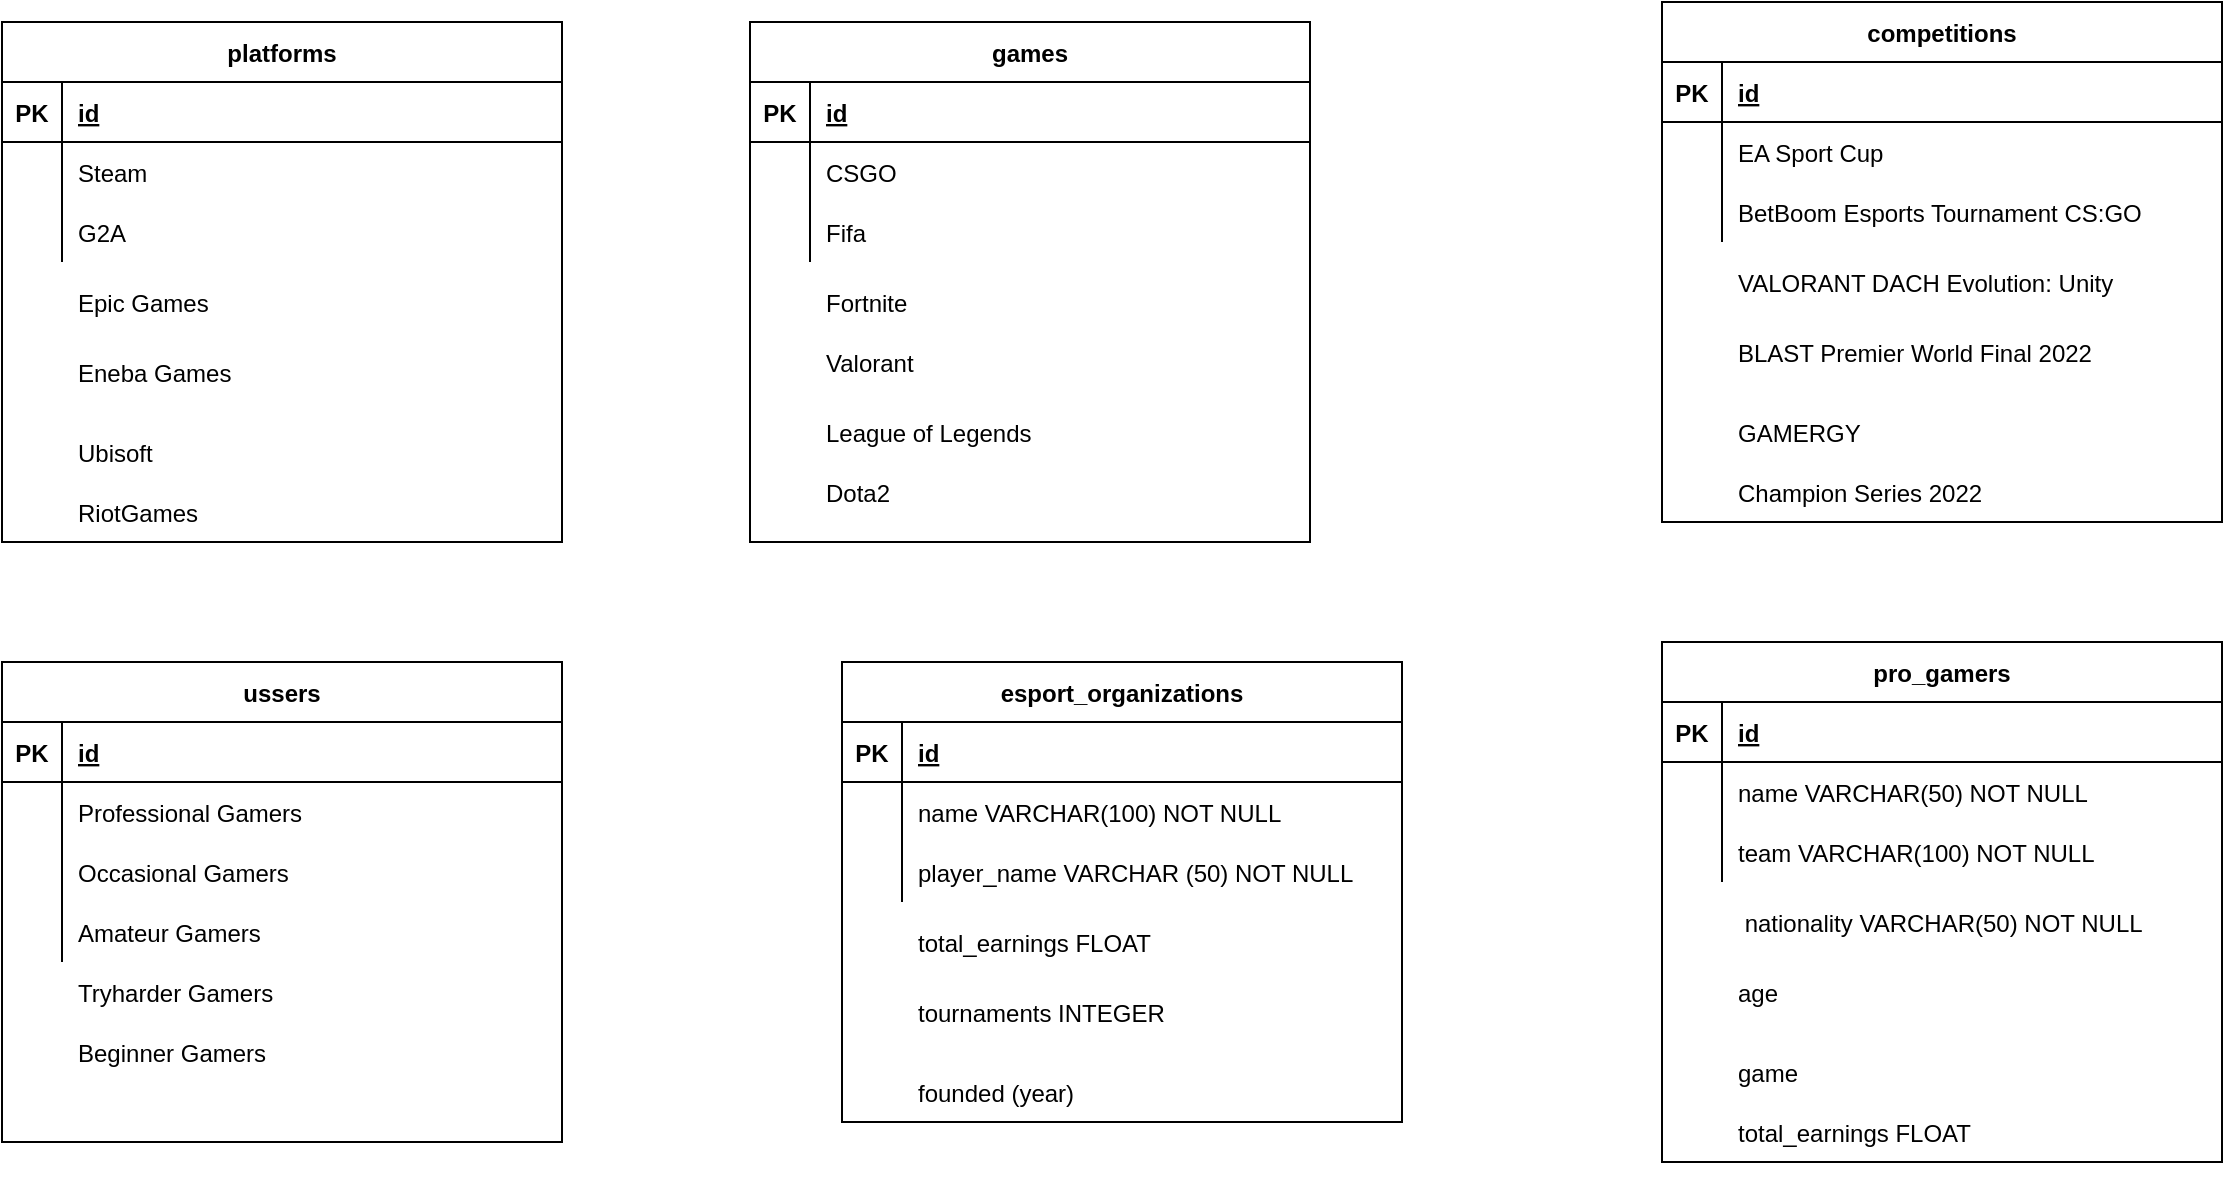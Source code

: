 <mxfile version="20.7.4" type="github">
  <diagram id="C5RBs43oDa-KdzZeNtuy" name="Page-1">
    <mxGraphModel dx="1647" dy="2087" grid="1" gridSize="10" guides="1" tooltips="1" connect="1" arrows="1" fold="1" page="1" pageScale="1" pageWidth="827" pageHeight="1169" math="0" shadow="0">
      <root>
        <mxCell id="WIyWlLk6GJQsqaUBKTNV-0" />
        <mxCell id="WIyWlLk6GJQsqaUBKTNV-1" parent="WIyWlLk6GJQsqaUBKTNV-0" />
        <mxCell id="gUQoNwbIpHtihkWgrAYD-27" value="" style="shape=tableRow;horizontal=0;startSize=0;swimlaneHead=0;swimlaneBody=0;fillColor=none;collapsible=0;dropTarget=0;points=[[0,0.5],[1,0.5]];portConstraint=eastwest;top=0;left=0;right=0;bottom=0;" parent="WIyWlLk6GJQsqaUBKTNV-1" vertex="1">
          <mxGeometry x="414" y="160" width="280" height="30" as="geometry" />
        </mxCell>
        <mxCell id="gUQoNwbIpHtihkWgrAYD-28" value="" style="shape=partialRectangle;connectable=0;fillColor=none;top=0;left=0;bottom=0;right=0;editable=1;overflow=hidden;" parent="gUQoNwbIpHtihkWgrAYD-27" vertex="1">
          <mxGeometry width="30" height="30" as="geometry">
            <mxRectangle width="30" height="30" as="alternateBounds" />
          </mxGeometry>
        </mxCell>
        <mxCell id="gUQoNwbIpHtihkWgrAYD-48" value="" style="group" parent="WIyWlLk6GJQsqaUBKTNV-1" vertex="1" connectable="0">
          <mxGeometry x="40" width="280" height="260" as="geometry" />
        </mxCell>
        <mxCell id="gUQoNwbIpHtihkWgrAYD-0" value="platforms" style="shape=table;startSize=30;container=1;collapsible=1;childLayout=tableLayout;fixedRows=1;rowLines=0;fontStyle=1;align=center;resizeLast=1;" parent="gUQoNwbIpHtihkWgrAYD-48" vertex="1">
          <mxGeometry width="280" height="260" as="geometry" />
        </mxCell>
        <mxCell id="gUQoNwbIpHtihkWgrAYD-1" value="" style="shape=tableRow;horizontal=0;startSize=0;swimlaneHead=0;swimlaneBody=0;fillColor=none;collapsible=0;dropTarget=0;points=[[0,0.5],[1,0.5]];portConstraint=eastwest;top=0;left=0;right=0;bottom=1;" parent="gUQoNwbIpHtihkWgrAYD-0" vertex="1">
          <mxGeometry y="30" width="280" height="30" as="geometry" />
        </mxCell>
        <mxCell id="gUQoNwbIpHtihkWgrAYD-2" value="PK" style="shape=partialRectangle;connectable=0;fillColor=none;top=0;left=0;bottom=0;right=0;fontStyle=1;overflow=hidden;" parent="gUQoNwbIpHtihkWgrAYD-1" vertex="1">
          <mxGeometry width="30" height="30" as="geometry">
            <mxRectangle width="30" height="30" as="alternateBounds" />
          </mxGeometry>
        </mxCell>
        <mxCell id="gUQoNwbIpHtihkWgrAYD-3" value="id" style="shape=partialRectangle;connectable=0;fillColor=none;top=0;left=0;bottom=0;right=0;align=left;spacingLeft=6;fontStyle=5;overflow=hidden;" parent="gUQoNwbIpHtihkWgrAYD-1" vertex="1">
          <mxGeometry x="30" width="250" height="30" as="geometry">
            <mxRectangle width="250" height="30" as="alternateBounds" />
          </mxGeometry>
        </mxCell>
        <mxCell id="gUQoNwbIpHtihkWgrAYD-4" value="" style="shape=tableRow;horizontal=0;startSize=0;swimlaneHead=0;swimlaneBody=0;fillColor=none;collapsible=0;dropTarget=0;points=[[0,0.5],[1,0.5]];portConstraint=eastwest;top=0;left=0;right=0;bottom=0;" parent="gUQoNwbIpHtihkWgrAYD-0" vertex="1">
          <mxGeometry y="60" width="280" height="30" as="geometry" />
        </mxCell>
        <mxCell id="gUQoNwbIpHtihkWgrAYD-5" value="" style="shape=partialRectangle;connectable=0;fillColor=none;top=0;left=0;bottom=0;right=0;editable=1;overflow=hidden;" parent="gUQoNwbIpHtihkWgrAYD-4" vertex="1">
          <mxGeometry width="30" height="30" as="geometry">
            <mxRectangle width="30" height="30" as="alternateBounds" />
          </mxGeometry>
        </mxCell>
        <mxCell id="gUQoNwbIpHtihkWgrAYD-6" value="Steam" style="shape=partialRectangle;connectable=0;fillColor=none;top=0;left=0;bottom=0;right=0;align=left;spacingLeft=6;overflow=hidden;" parent="gUQoNwbIpHtihkWgrAYD-4" vertex="1">
          <mxGeometry x="30" width="250" height="30" as="geometry">
            <mxRectangle width="250" height="30" as="alternateBounds" />
          </mxGeometry>
        </mxCell>
        <mxCell id="gUQoNwbIpHtihkWgrAYD-7" value="" style="shape=tableRow;horizontal=0;startSize=0;swimlaneHead=0;swimlaneBody=0;fillColor=none;collapsible=0;dropTarget=0;points=[[0,0.5],[1,0.5]];portConstraint=eastwest;top=0;left=0;right=0;bottom=0;" parent="gUQoNwbIpHtihkWgrAYD-0" vertex="1">
          <mxGeometry y="90" width="280" height="30" as="geometry" />
        </mxCell>
        <mxCell id="gUQoNwbIpHtihkWgrAYD-8" value="" style="shape=partialRectangle;connectable=0;fillColor=none;top=0;left=0;bottom=0;right=0;editable=1;overflow=hidden;" parent="gUQoNwbIpHtihkWgrAYD-7" vertex="1">
          <mxGeometry width="30" height="30" as="geometry">
            <mxRectangle width="30" height="30" as="alternateBounds" />
          </mxGeometry>
        </mxCell>
        <mxCell id="gUQoNwbIpHtihkWgrAYD-9" value="G2A" style="shape=partialRectangle;connectable=0;fillColor=none;top=0;left=0;bottom=0;right=0;align=left;spacingLeft=6;overflow=hidden;" parent="gUQoNwbIpHtihkWgrAYD-7" vertex="1">
          <mxGeometry x="30" width="250" height="30" as="geometry">
            <mxRectangle width="250" height="30" as="alternateBounds" />
          </mxGeometry>
        </mxCell>
        <mxCell id="gUQoNwbIpHtihkWgrAYD-13" value="Epic Games" style="shape=partialRectangle;connectable=0;fillColor=none;top=0;left=0;bottom=0;right=0;align=left;spacingLeft=6;overflow=hidden;" parent="gUQoNwbIpHtihkWgrAYD-48" vertex="1">
          <mxGeometry x="30" y="125" width="250" height="30" as="geometry">
            <mxRectangle width="250" height="30" as="alternateBounds" />
          </mxGeometry>
        </mxCell>
        <mxCell id="gUQoNwbIpHtihkWgrAYD-14" value="Eneba Games" style="shape=partialRectangle;connectable=0;fillColor=none;top=0;left=0;bottom=0;right=0;align=left;spacingLeft=6;overflow=hidden;" parent="gUQoNwbIpHtihkWgrAYD-48" vertex="1">
          <mxGeometry x="30" y="160" width="250" height="30" as="geometry">
            <mxRectangle width="250" height="30" as="alternateBounds" />
          </mxGeometry>
        </mxCell>
        <mxCell id="gUQoNwbIpHtihkWgrAYD-15" value="Ubisoft" style="shape=partialRectangle;connectable=0;fillColor=none;top=0;left=0;bottom=0;right=0;align=left;spacingLeft=6;overflow=hidden;" parent="gUQoNwbIpHtihkWgrAYD-48" vertex="1">
          <mxGeometry x="30" y="200" width="250" height="30" as="geometry">
            <mxRectangle width="250" height="30" as="alternateBounds" />
          </mxGeometry>
        </mxCell>
        <mxCell id="gUQoNwbIpHtihkWgrAYD-16" value="RiotGames" style="shape=partialRectangle;connectable=0;fillColor=none;top=0;left=0;bottom=0;right=0;align=left;spacingLeft=6;overflow=hidden;" parent="gUQoNwbIpHtihkWgrAYD-48" vertex="1">
          <mxGeometry x="30" y="230" width="250" height="30" as="geometry">
            <mxRectangle width="250" height="30" as="alternateBounds" />
          </mxGeometry>
        </mxCell>
        <mxCell id="gUQoNwbIpHtihkWgrAYD-49" value="" style="group" parent="WIyWlLk6GJQsqaUBKTNV-1" vertex="1" connectable="0">
          <mxGeometry x="40" y="320" width="280" height="240" as="geometry" />
        </mxCell>
        <mxCell id="gUQoNwbIpHtihkWgrAYD-33" value="ussers" style="shape=table;startSize=30;container=1;collapsible=1;childLayout=tableLayout;fixedRows=1;rowLines=0;fontStyle=1;align=center;resizeLast=1;" parent="gUQoNwbIpHtihkWgrAYD-49" vertex="1">
          <mxGeometry width="280" height="240" as="geometry" />
        </mxCell>
        <mxCell id="gUQoNwbIpHtihkWgrAYD-34" value="" style="shape=tableRow;horizontal=0;startSize=0;swimlaneHead=0;swimlaneBody=0;fillColor=none;collapsible=0;dropTarget=0;points=[[0,0.5],[1,0.5]];portConstraint=eastwest;top=0;left=0;right=0;bottom=1;" parent="gUQoNwbIpHtihkWgrAYD-33" vertex="1">
          <mxGeometry y="30" width="280" height="30" as="geometry" />
        </mxCell>
        <mxCell id="gUQoNwbIpHtihkWgrAYD-35" value="PK" style="shape=partialRectangle;connectable=0;fillColor=none;top=0;left=0;bottom=0;right=0;fontStyle=1;overflow=hidden;" parent="gUQoNwbIpHtihkWgrAYD-34" vertex="1">
          <mxGeometry width="30" height="30" as="geometry">
            <mxRectangle width="30" height="30" as="alternateBounds" />
          </mxGeometry>
        </mxCell>
        <mxCell id="gUQoNwbIpHtihkWgrAYD-36" value="id" style="shape=partialRectangle;connectable=0;fillColor=none;top=0;left=0;bottom=0;right=0;align=left;spacingLeft=6;fontStyle=5;overflow=hidden;" parent="gUQoNwbIpHtihkWgrAYD-34" vertex="1">
          <mxGeometry x="30" width="250" height="30" as="geometry">
            <mxRectangle width="250" height="30" as="alternateBounds" />
          </mxGeometry>
        </mxCell>
        <mxCell id="gUQoNwbIpHtihkWgrAYD-37" value="" style="shape=tableRow;horizontal=0;startSize=0;swimlaneHead=0;swimlaneBody=0;fillColor=none;collapsible=0;dropTarget=0;points=[[0,0.5],[1,0.5]];portConstraint=eastwest;top=0;left=0;right=0;bottom=0;" parent="gUQoNwbIpHtihkWgrAYD-33" vertex="1">
          <mxGeometry y="60" width="280" height="30" as="geometry" />
        </mxCell>
        <mxCell id="gUQoNwbIpHtihkWgrAYD-38" value="" style="shape=partialRectangle;connectable=0;fillColor=none;top=0;left=0;bottom=0;right=0;editable=1;overflow=hidden;" parent="gUQoNwbIpHtihkWgrAYD-37" vertex="1">
          <mxGeometry width="30" height="30" as="geometry">
            <mxRectangle width="30" height="30" as="alternateBounds" />
          </mxGeometry>
        </mxCell>
        <mxCell id="gUQoNwbIpHtihkWgrAYD-39" value="Professional Gamers" style="shape=partialRectangle;connectable=0;fillColor=none;top=0;left=0;bottom=0;right=0;align=left;spacingLeft=6;overflow=hidden;" parent="gUQoNwbIpHtihkWgrAYD-37" vertex="1">
          <mxGeometry x="30" width="250" height="30" as="geometry">
            <mxRectangle width="250" height="30" as="alternateBounds" />
          </mxGeometry>
        </mxCell>
        <mxCell id="gUQoNwbIpHtihkWgrAYD-40" value="" style="shape=tableRow;horizontal=0;startSize=0;swimlaneHead=0;swimlaneBody=0;fillColor=none;collapsible=0;dropTarget=0;points=[[0,0.5],[1,0.5]];portConstraint=eastwest;top=0;left=0;right=0;bottom=0;" parent="gUQoNwbIpHtihkWgrAYD-33" vertex="1">
          <mxGeometry y="90" width="280" height="30" as="geometry" />
        </mxCell>
        <mxCell id="gUQoNwbIpHtihkWgrAYD-41" value="" style="shape=partialRectangle;connectable=0;fillColor=none;top=0;left=0;bottom=0;right=0;editable=1;overflow=hidden;" parent="gUQoNwbIpHtihkWgrAYD-40" vertex="1">
          <mxGeometry width="30" height="30" as="geometry">
            <mxRectangle width="30" height="30" as="alternateBounds" />
          </mxGeometry>
        </mxCell>
        <mxCell id="gUQoNwbIpHtihkWgrAYD-42" value="Occasional Gamers" style="shape=partialRectangle;connectable=0;fillColor=none;top=0;left=0;bottom=0;right=0;align=left;spacingLeft=6;overflow=hidden;" parent="gUQoNwbIpHtihkWgrAYD-40" vertex="1">
          <mxGeometry x="30" width="250" height="30" as="geometry">
            <mxRectangle width="250" height="30" as="alternateBounds" />
          </mxGeometry>
        </mxCell>
        <mxCell id="gUQoNwbIpHtihkWgrAYD-43" value="" style="shape=tableRow;horizontal=0;startSize=0;swimlaneHead=0;swimlaneBody=0;fillColor=none;collapsible=0;dropTarget=0;points=[[0,0.5],[1,0.5]];portConstraint=eastwest;top=0;left=0;right=0;bottom=0;" parent="gUQoNwbIpHtihkWgrAYD-33" vertex="1">
          <mxGeometry y="120" width="280" height="30" as="geometry" />
        </mxCell>
        <mxCell id="gUQoNwbIpHtihkWgrAYD-44" value="" style="shape=partialRectangle;connectable=0;fillColor=none;top=0;left=0;bottom=0;right=0;editable=1;overflow=hidden;" parent="gUQoNwbIpHtihkWgrAYD-43" vertex="1">
          <mxGeometry width="30" height="30" as="geometry">
            <mxRectangle width="30" height="30" as="alternateBounds" />
          </mxGeometry>
        </mxCell>
        <mxCell id="gUQoNwbIpHtihkWgrAYD-45" value="Amateur Gamers" style="shape=partialRectangle;connectable=0;fillColor=none;top=0;left=0;bottom=0;right=0;align=left;spacingLeft=6;overflow=hidden;" parent="gUQoNwbIpHtihkWgrAYD-43" vertex="1">
          <mxGeometry x="30" width="250" height="30" as="geometry">
            <mxRectangle width="250" height="30" as="alternateBounds" />
          </mxGeometry>
        </mxCell>
        <mxCell id="gUQoNwbIpHtihkWgrAYD-46" value="Tryharder Gamers " style="shape=partialRectangle;connectable=0;fillColor=none;top=0;left=0;bottom=0;right=0;align=left;spacingLeft=6;overflow=hidden;" parent="gUQoNwbIpHtihkWgrAYD-49" vertex="1">
          <mxGeometry x="30" y="150" width="250" height="30" as="geometry">
            <mxRectangle width="250" height="30" as="alternateBounds" />
          </mxGeometry>
        </mxCell>
        <mxCell id="gUQoNwbIpHtihkWgrAYD-47" value="Beginner Gamers" style="shape=partialRectangle;connectable=0;fillColor=none;top=0;left=0;bottom=0;right=0;align=left;spacingLeft=6;overflow=hidden;" parent="gUQoNwbIpHtihkWgrAYD-49" vertex="1">
          <mxGeometry x="30" y="180" width="250" height="30" as="geometry">
            <mxRectangle width="250" height="30" as="alternateBounds" />
          </mxGeometry>
        </mxCell>
        <mxCell id="gUQoNwbIpHtihkWgrAYD-50" value="" style="group" parent="WIyWlLk6GJQsqaUBKTNV-1" vertex="1" connectable="0">
          <mxGeometry x="414" width="280" height="260" as="geometry" />
        </mxCell>
        <mxCell id="gUQoNwbIpHtihkWgrAYD-17" value="games" style="shape=table;startSize=30;container=1;collapsible=1;childLayout=tableLayout;fixedRows=1;rowLines=0;fontStyle=1;align=center;resizeLast=1;" parent="gUQoNwbIpHtihkWgrAYD-50" vertex="1">
          <mxGeometry width="280" height="260" as="geometry" />
        </mxCell>
        <mxCell id="gUQoNwbIpHtihkWgrAYD-18" value="" style="shape=tableRow;horizontal=0;startSize=0;swimlaneHead=0;swimlaneBody=0;fillColor=none;collapsible=0;dropTarget=0;points=[[0,0.5],[1,0.5]];portConstraint=eastwest;top=0;left=0;right=0;bottom=1;" parent="gUQoNwbIpHtihkWgrAYD-17" vertex="1">
          <mxGeometry y="30" width="280" height="30" as="geometry" />
        </mxCell>
        <mxCell id="gUQoNwbIpHtihkWgrAYD-19" value="PK" style="shape=partialRectangle;connectable=0;fillColor=none;top=0;left=0;bottom=0;right=0;fontStyle=1;overflow=hidden;" parent="gUQoNwbIpHtihkWgrAYD-18" vertex="1">
          <mxGeometry width="30" height="30" as="geometry">
            <mxRectangle width="30" height="30" as="alternateBounds" />
          </mxGeometry>
        </mxCell>
        <mxCell id="gUQoNwbIpHtihkWgrAYD-20" value="id" style="shape=partialRectangle;connectable=0;fillColor=none;top=0;left=0;bottom=0;right=0;align=left;spacingLeft=6;fontStyle=5;overflow=hidden;" parent="gUQoNwbIpHtihkWgrAYD-18" vertex="1">
          <mxGeometry x="30" width="250" height="30" as="geometry">
            <mxRectangle width="250" height="30" as="alternateBounds" />
          </mxGeometry>
        </mxCell>
        <mxCell id="gUQoNwbIpHtihkWgrAYD-21" value="" style="shape=tableRow;horizontal=0;startSize=0;swimlaneHead=0;swimlaneBody=0;fillColor=none;collapsible=0;dropTarget=0;points=[[0,0.5],[1,0.5]];portConstraint=eastwest;top=0;left=0;right=0;bottom=0;" parent="gUQoNwbIpHtihkWgrAYD-17" vertex="1">
          <mxGeometry y="60" width="280" height="30" as="geometry" />
        </mxCell>
        <mxCell id="gUQoNwbIpHtihkWgrAYD-22" value="" style="shape=partialRectangle;connectable=0;fillColor=none;top=0;left=0;bottom=0;right=0;editable=1;overflow=hidden;" parent="gUQoNwbIpHtihkWgrAYD-21" vertex="1">
          <mxGeometry width="30" height="30" as="geometry">
            <mxRectangle width="30" height="30" as="alternateBounds" />
          </mxGeometry>
        </mxCell>
        <mxCell id="gUQoNwbIpHtihkWgrAYD-23" value="CSGO" style="shape=partialRectangle;connectable=0;fillColor=none;top=0;left=0;bottom=0;right=0;align=left;spacingLeft=6;overflow=hidden;" parent="gUQoNwbIpHtihkWgrAYD-21" vertex="1">
          <mxGeometry x="30" width="250" height="30" as="geometry">
            <mxRectangle width="250" height="30" as="alternateBounds" />
          </mxGeometry>
        </mxCell>
        <mxCell id="gUQoNwbIpHtihkWgrAYD-24" value="" style="shape=tableRow;horizontal=0;startSize=0;swimlaneHead=0;swimlaneBody=0;fillColor=none;collapsible=0;dropTarget=0;points=[[0,0.5],[1,0.5]];portConstraint=eastwest;top=0;left=0;right=0;bottom=0;" parent="gUQoNwbIpHtihkWgrAYD-17" vertex="1">
          <mxGeometry y="90" width="280" height="30" as="geometry" />
        </mxCell>
        <mxCell id="gUQoNwbIpHtihkWgrAYD-25" value="" style="shape=partialRectangle;connectable=0;fillColor=none;top=0;left=0;bottom=0;right=0;editable=1;overflow=hidden;" parent="gUQoNwbIpHtihkWgrAYD-24" vertex="1">
          <mxGeometry width="30" height="30" as="geometry">
            <mxRectangle width="30" height="30" as="alternateBounds" />
          </mxGeometry>
        </mxCell>
        <mxCell id="gUQoNwbIpHtihkWgrAYD-26" value="Fifa" style="shape=partialRectangle;connectable=0;fillColor=none;top=0;left=0;bottom=0;right=0;align=left;spacingLeft=6;overflow=hidden;" parent="gUQoNwbIpHtihkWgrAYD-24" vertex="1">
          <mxGeometry x="30" width="250" height="30" as="geometry">
            <mxRectangle width="250" height="30" as="alternateBounds" />
          </mxGeometry>
        </mxCell>
        <mxCell id="gUQoNwbIpHtihkWgrAYD-30" value="Valorant" style="shape=partialRectangle;connectable=0;fillColor=none;top=0;left=0;bottom=0;right=0;align=left;spacingLeft=6;overflow=hidden;" parent="gUQoNwbIpHtihkWgrAYD-50" vertex="1">
          <mxGeometry x="30" y="155" width="250" height="30" as="geometry">
            <mxRectangle width="250" height="30" as="alternateBounds" />
          </mxGeometry>
        </mxCell>
        <mxCell id="gUQoNwbIpHtihkWgrAYD-31" value="League of Legends" style="shape=partialRectangle;connectable=0;fillColor=none;top=0;left=0;bottom=0;right=0;align=left;spacingLeft=6;overflow=hidden;" parent="gUQoNwbIpHtihkWgrAYD-50" vertex="1">
          <mxGeometry x="30" y="190" width="250" height="30" as="geometry">
            <mxRectangle width="250" height="30" as="alternateBounds" />
          </mxGeometry>
        </mxCell>
        <mxCell id="gUQoNwbIpHtihkWgrAYD-32" value="Dota2" style="shape=partialRectangle;connectable=0;fillColor=none;top=0;left=0;bottom=0;right=0;align=left;spacingLeft=6;overflow=hidden;" parent="gUQoNwbIpHtihkWgrAYD-50" vertex="1">
          <mxGeometry x="30" y="220" width="250" height="30" as="geometry">
            <mxRectangle width="250" height="30" as="alternateBounds" />
          </mxGeometry>
        </mxCell>
        <mxCell id="gUQoNwbIpHtihkWgrAYD-29" value="Fortnite" style="shape=partialRectangle;connectable=0;fillColor=none;top=0;left=0;bottom=0;right=0;align=left;spacingLeft=6;overflow=hidden;" parent="gUQoNwbIpHtihkWgrAYD-50" vertex="1">
          <mxGeometry x="30" y="125" width="250" height="30" as="geometry">
            <mxRectangle width="250" height="30" as="alternateBounds" />
          </mxGeometry>
        </mxCell>
        <mxCell id="gUQoNwbIpHtihkWgrAYD-52" value="&#xa;&#xa;" style="group;movable=1;resizable=1;rotatable=1;deletable=1;editable=1;connectable=1;" parent="WIyWlLk6GJQsqaUBKTNV-1" vertex="1" connectable="0">
          <mxGeometry x="870" y="-10" width="280" height="260" as="geometry" />
        </mxCell>
        <mxCell id="gUQoNwbIpHtihkWgrAYD-53" value="competitions" style="shape=table;startSize=30;container=1;collapsible=1;childLayout=tableLayout;fixedRows=1;rowLines=0;fontStyle=1;align=center;resizeLast=1;movable=1;resizable=1;rotatable=1;deletable=1;editable=1;connectable=1;" parent="gUQoNwbIpHtihkWgrAYD-52" vertex="1">
          <mxGeometry width="280" height="260" as="geometry" />
        </mxCell>
        <mxCell id="gUQoNwbIpHtihkWgrAYD-54" value="" style="shape=tableRow;horizontal=0;startSize=0;swimlaneHead=0;swimlaneBody=0;fillColor=none;collapsible=0;dropTarget=0;points=[[0,0.5],[1,0.5]];portConstraint=eastwest;top=0;left=0;right=0;bottom=1;" parent="gUQoNwbIpHtihkWgrAYD-53" vertex="1">
          <mxGeometry y="30" width="280" height="30" as="geometry" />
        </mxCell>
        <mxCell id="gUQoNwbIpHtihkWgrAYD-55" value="PK" style="shape=partialRectangle;connectable=0;fillColor=none;top=0;left=0;bottom=0;right=0;fontStyle=1;overflow=hidden;" parent="gUQoNwbIpHtihkWgrAYD-54" vertex="1">
          <mxGeometry width="30" height="30" as="geometry">
            <mxRectangle width="30" height="30" as="alternateBounds" />
          </mxGeometry>
        </mxCell>
        <mxCell id="gUQoNwbIpHtihkWgrAYD-56" value="id" style="shape=partialRectangle;connectable=0;fillColor=none;top=0;left=0;bottom=0;right=0;align=left;spacingLeft=6;fontStyle=5;overflow=hidden;" parent="gUQoNwbIpHtihkWgrAYD-54" vertex="1">
          <mxGeometry x="30" width="250" height="30" as="geometry">
            <mxRectangle width="250" height="30" as="alternateBounds" />
          </mxGeometry>
        </mxCell>
        <mxCell id="gUQoNwbIpHtihkWgrAYD-57" value="" style="shape=tableRow;horizontal=0;startSize=0;swimlaneHead=0;swimlaneBody=0;fillColor=none;collapsible=0;dropTarget=0;points=[[0,0.5],[1,0.5]];portConstraint=eastwest;top=0;left=0;right=0;bottom=0;" parent="gUQoNwbIpHtihkWgrAYD-53" vertex="1">
          <mxGeometry y="60" width="280" height="30" as="geometry" />
        </mxCell>
        <mxCell id="gUQoNwbIpHtihkWgrAYD-58" value="" style="shape=partialRectangle;connectable=0;fillColor=none;top=0;left=0;bottom=0;right=0;editable=1;overflow=hidden;" parent="gUQoNwbIpHtihkWgrAYD-57" vertex="1">
          <mxGeometry width="30" height="30" as="geometry">
            <mxRectangle width="30" height="30" as="alternateBounds" />
          </mxGeometry>
        </mxCell>
        <mxCell id="gUQoNwbIpHtihkWgrAYD-59" value="EA Sport Cup" style="shape=partialRectangle;connectable=0;fillColor=none;top=0;left=0;bottom=0;right=0;align=left;spacingLeft=6;overflow=hidden;" parent="gUQoNwbIpHtihkWgrAYD-57" vertex="1">
          <mxGeometry x="30" width="250" height="30" as="geometry">
            <mxRectangle width="250" height="30" as="alternateBounds" />
          </mxGeometry>
        </mxCell>
        <mxCell id="gUQoNwbIpHtihkWgrAYD-60" value="" style="shape=tableRow;horizontal=0;startSize=0;swimlaneHead=0;swimlaneBody=0;fillColor=none;collapsible=0;dropTarget=0;points=[[0,0.5],[1,0.5]];portConstraint=eastwest;top=0;left=0;right=0;bottom=0;" parent="gUQoNwbIpHtihkWgrAYD-53" vertex="1">
          <mxGeometry y="90" width="280" height="30" as="geometry" />
        </mxCell>
        <mxCell id="gUQoNwbIpHtihkWgrAYD-61" value="" style="shape=partialRectangle;connectable=0;fillColor=none;top=0;left=0;bottom=0;right=0;editable=1;overflow=hidden;" parent="gUQoNwbIpHtihkWgrAYD-60" vertex="1">
          <mxGeometry width="30" height="30" as="geometry">
            <mxRectangle width="30" height="30" as="alternateBounds" />
          </mxGeometry>
        </mxCell>
        <mxCell id="gUQoNwbIpHtihkWgrAYD-62" value="BetBoom Esports Tournament CS:GO" style="shape=partialRectangle;connectable=0;fillColor=none;top=0;left=0;bottom=0;right=0;align=left;spacingLeft=6;overflow=hidden;" parent="gUQoNwbIpHtihkWgrAYD-60" vertex="1">
          <mxGeometry x="30" width="250" height="30" as="geometry">
            <mxRectangle width="250" height="30" as="alternateBounds" />
          </mxGeometry>
        </mxCell>
        <mxCell id="gUQoNwbIpHtihkWgrAYD-63" value="VALORANT DACH Evolution: Unity" style="shape=partialRectangle;connectable=0;fillColor=none;top=0;left=0;bottom=0;right=0;align=left;spacingLeft=6;overflow=hidden;" parent="gUQoNwbIpHtihkWgrAYD-52" vertex="1">
          <mxGeometry x="30" y="125" width="250" height="30" as="geometry">
            <mxRectangle width="250" height="30" as="alternateBounds" />
          </mxGeometry>
        </mxCell>
        <mxCell id="gUQoNwbIpHtihkWgrAYD-64" value="BLAST Premier World Final 2022" style="shape=partialRectangle;connectable=0;fillColor=none;top=0;left=0;bottom=0;right=0;align=left;spacingLeft=6;overflow=hidden;" parent="gUQoNwbIpHtihkWgrAYD-52" vertex="1">
          <mxGeometry x="30" y="160" width="250" height="30" as="geometry">
            <mxRectangle width="250" height="30" as="alternateBounds" />
          </mxGeometry>
        </mxCell>
        <mxCell id="gUQoNwbIpHtihkWgrAYD-65" value="GAMERGY" style="shape=partialRectangle;connectable=0;fillColor=none;top=0;left=0;bottom=0;right=0;align=left;spacingLeft=6;overflow=hidden;" parent="gUQoNwbIpHtihkWgrAYD-52" vertex="1">
          <mxGeometry x="30" y="200" width="250" height="30" as="geometry">
            <mxRectangle width="250" height="30" as="alternateBounds" />
          </mxGeometry>
        </mxCell>
        <mxCell id="gUQoNwbIpHtihkWgrAYD-66" value="Champion Series 2022" style="shape=partialRectangle;connectable=0;fillColor=none;top=0;left=0;bottom=0;right=0;align=left;spacingLeft=6;overflow=hidden;" parent="gUQoNwbIpHtihkWgrAYD-52" vertex="1">
          <mxGeometry x="30" y="230" width="250" height="30" as="geometry">
            <mxRectangle width="250" height="30" as="alternateBounds" />
          </mxGeometry>
        </mxCell>
        <mxCell id="gUQoNwbIpHtihkWgrAYD-95" value="" style="group" parent="WIyWlLk6GJQsqaUBKTNV-1" vertex="1" connectable="0">
          <mxGeometry x="460" y="320" width="280" height="260" as="geometry" />
        </mxCell>
        <mxCell id="gUQoNwbIpHtihkWgrAYD-96" value="esport_organizations" style="shape=table;startSize=30;container=1;collapsible=1;childLayout=tableLayout;fixedRows=1;rowLines=0;fontStyle=1;align=center;resizeLast=1;" parent="gUQoNwbIpHtihkWgrAYD-95" vertex="1">
          <mxGeometry width="280" height="230" as="geometry" />
        </mxCell>
        <mxCell id="gUQoNwbIpHtihkWgrAYD-97" value="" style="shape=tableRow;horizontal=0;startSize=0;swimlaneHead=0;swimlaneBody=0;fillColor=none;collapsible=0;dropTarget=0;points=[[0,0.5],[1,0.5]];portConstraint=eastwest;top=0;left=0;right=0;bottom=1;" parent="gUQoNwbIpHtihkWgrAYD-96" vertex="1">
          <mxGeometry y="30" width="280" height="30" as="geometry" />
        </mxCell>
        <mxCell id="gUQoNwbIpHtihkWgrAYD-98" value="PK" style="shape=partialRectangle;connectable=0;fillColor=none;top=0;left=0;bottom=0;right=0;fontStyle=1;overflow=hidden;" parent="gUQoNwbIpHtihkWgrAYD-97" vertex="1">
          <mxGeometry width="30" height="30" as="geometry">
            <mxRectangle width="30" height="30" as="alternateBounds" />
          </mxGeometry>
        </mxCell>
        <mxCell id="gUQoNwbIpHtihkWgrAYD-99" value="id" style="shape=partialRectangle;connectable=0;fillColor=none;top=0;left=0;bottom=0;right=0;align=left;spacingLeft=6;fontStyle=5;overflow=hidden;" parent="gUQoNwbIpHtihkWgrAYD-97" vertex="1">
          <mxGeometry x="30" width="250" height="30" as="geometry">
            <mxRectangle width="250" height="30" as="alternateBounds" />
          </mxGeometry>
        </mxCell>
        <mxCell id="gUQoNwbIpHtihkWgrAYD-100" value="" style="shape=tableRow;horizontal=0;startSize=0;swimlaneHead=0;swimlaneBody=0;fillColor=none;collapsible=0;dropTarget=0;points=[[0,0.5],[1,0.5]];portConstraint=eastwest;top=0;left=0;right=0;bottom=0;" parent="gUQoNwbIpHtihkWgrAYD-96" vertex="1">
          <mxGeometry y="60" width="280" height="30" as="geometry" />
        </mxCell>
        <mxCell id="gUQoNwbIpHtihkWgrAYD-101" value="" style="shape=partialRectangle;connectable=0;fillColor=none;top=0;left=0;bottom=0;right=0;editable=1;overflow=hidden;" parent="gUQoNwbIpHtihkWgrAYD-100" vertex="1">
          <mxGeometry width="30" height="30" as="geometry">
            <mxRectangle width="30" height="30" as="alternateBounds" />
          </mxGeometry>
        </mxCell>
        <mxCell id="gUQoNwbIpHtihkWgrAYD-102" value="name VARCHAR(100) NOT NULL" style="shape=partialRectangle;connectable=0;fillColor=none;top=0;left=0;bottom=0;right=0;align=left;spacingLeft=6;overflow=hidden;" parent="gUQoNwbIpHtihkWgrAYD-100" vertex="1">
          <mxGeometry x="30" width="250" height="30" as="geometry">
            <mxRectangle width="250" height="30" as="alternateBounds" />
          </mxGeometry>
        </mxCell>
        <mxCell id="gUQoNwbIpHtihkWgrAYD-103" value="" style="shape=tableRow;horizontal=0;startSize=0;swimlaneHead=0;swimlaneBody=0;fillColor=none;collapsible=0;dropTarget=0;points=[[0,0.5],[1,0.5]];portConstraint=eastwest;top=0;left=0;right=0;bottom=0;" parent="gUQoNwbIpHtihkWgrAYD-96" vertex="1">
          <mxGeometry y="90" width="280" height="30" as="geometry" />
        </mxCell>
        <mxCell id="gUQoNwbIpHtihkWgrAYD-104" value="" style="shape=partialRectangle;connectable=0;fillColor=none;top=0;left=0;bottom=0;right=0;editable=1;overflow=hidden;" parent="gUQoNwbIpHtihkWgrAYD-103" vertex="1">
          <mxGeometry width="30" height="30" as="geometry">
            <mxRectangle width="30" height="30" as="alternateBounds" />
          </mxGeometry>
        </mxCell>
        <mxCell id="gUQoNwbIpHtihkWgrAYD-105" value="player_name VARCHAR (50) NOT NULL" style="shape=partialRectangle;connectable=0;fillColor=none;top=0;left=0;bottom=0;right=0;align=left;spacingLeft=6;overflow=hidden;" parent="gUQoNwbIpHtihkWgrAYD-103" vertex="1">
          <mxGeometry x="30" width="250" height="30" as="geometry">
            <mxRectangle width="250" height="30" as="alternateBounds" />
          </mxGeometry>
        </mxCell>
        <mxCell id="gUQoNwbIpHtihkWgrAYD-106" value="total_earnings FLOAT " style="shape=partialRectangle;connectable=0;fillColor=none;top=0;left=0;bottom=0;right=0;align=left;spacingLeft=6;overflow=hidden;" parent="gUQoNwbIpHtihkWgrAYD-95" vertex="1">
          <mxGeometry x="30" y="125" width="250" height="30" as="geometry">
            <mxRectangle width="250" height="30" as="alternateBounds" />
          </mxGeometry>
        </mxCell>
        <mxCell id="gUQoNwbIpHtihkWgrAYD-107" value="tournaments INTEGER" style="shape=partialRectangle;connectable=0;fillColor=none;top=0;left=0;bottom=0;right=0;align=left;spacingLeft=6;overflow=hidden;" parent="gUQoNwbIpHtihkWgrAYD-95" vertex="1">
          <mxGeometry x="30" y="160" width="250" height="30" as="geometry">
            <mxRectangle width="250" height="30" as="alternateBounds" />
          </mxGeometry>
        </mxCell>
        <mxCell id="gUQoNwbIpHtihkWgrAYD-108" value="founded (year)" style="shape=partialRectangle;connectable=0;fillColor=none;top=0;left=0;bottom=0;right=0;align=left;spacingLeft=6;overflow=hidden;" parent="gUQoNwbIpHtihkWgrAYD-95" vertex="1">
          <mxGeometry x="30" y="200" width="250" height="30" as="geometry">
            <mxRectangle width="250" height="30" as="alternateBounds" />
          </mxGeometry>
        </mxCell>
        <mxCell id="gUQoNwbIpHtihkWgrAYD-110" value="" style="group" parent="WIyWlLk6GJQsqaUBKTNV-1" vertex="1" connectable="0">
          <mxGeometry x="870" y="310" width="280" height="260" as="geometry" />
        </mxCell>
        <mxCell id="gUQoNwbIpHtihkWgrAYD-111" value="pro_gamers" style="shape=table;startSize=30;container=1;collapsible=1;childLayout=tableLayout;fixedRows=1;rowLines=0;fontStyle=1;align=center;resizeLast=1;" parent="gUQoNwbIpHtihkWgrAYD-110" vertex="1">
          <mxGeometry width="280" height="260" as="geometry" />
        </mxCell>
        <mxCell id="gUQoNwbIpHtihkWgrAYD-112" value="" style="shape=tableRow;horizontal=0;startSize=0;swimlaneHead=0;swimlaneBody=0;fillColor=none;collapsible=0;dropTarget=0;points=[[0,0.5],[1,0.5]];portConstraint=eastwest;top=0;left=0;right=0;bottom=1;" parent="gUQoNwbIpHtihkWgrAYD-111" vertex="1">
          <mxGeometry y="30" width="280" height="30" as="geometry" />
        </mxCell>
        <mxCell id="gUQoNwbIpHtihkWgrAYD-113" value="PK" style="shape=partialRectangle;connectable=0;fillColor=none;top=0;left=0;bottom=0;right=0;fontStyle=1;overflow=hidden;" parent="gUQoNwbIpHtihkWgrAYD-112" vertex="1">
          <mxGeometry width="30" height="30" as="geometry">
            <mxRectangle width="30" height="30" as="alternateBounds" />
          </mxGeometry>
        </mxCell>
        <mxCell id="gUQoNwbIpHtihkWgrAYD-114" value="id" style="shape=partialRectangle;connectable=0;fillColor=none;top=0;left=0;bottom=0;right=0;align=left;spacingLeft=6;fontStyle=5;overflow=hidden;" parent="gUQoNwbIpHtihkWgrAYD-112" vertex="1">
          <mxGeometry x="30" width="250" height="30" as="geometry">
            <mxRectangle width="250" height="30" as="alternateBounds" />
          </mxGeometry>
        </mxCell>
        <mxCell id="gUQoNwbIpHtihkWgrAYD-115" value="" style="shape=tableRow;horizontal=0;startSize=0;swimlaneHead=0;swimlaneBody=0;fillColor=none;collapsible=0;dropTarget=0;points=[[0,0.5],[1,0.5]];portConstraint=eastwest;top=0;left=0;right=0;bottom=0;" parent="gUQoNwbIpHtihkWgrAYD-111" vertex="1">
          <mxGeometry y="60" width="280" height="30" as="geometry" />
        </mxCell>
        <mxCell id="gUQoNwbIpHtihkWgrAYD-116" value="" style="shape=partialRectangle;connectable=0;fillColor=none;top=0;left=0;bottom=0;right=0;editable=1;overflow=hidden;" parent="gUQoNwbIpHtihkWgrAYD-115" vertex="1">
          <mxGeometry width="30" height="30" as="geometry">
            <mxRectangle width="30" height="30" as="alternateBounds" />
          </mxGeometry>
        </mxCell>
        <mxCell id="gUQoNwbIpHtihkWgrAYD-117" value="name VARCHAR(50) NOT NULL" style="shape=partialRectangle;connectable=0;fillColor=none;top=0;left=0;bottom=0;right=0;align=left;spacingLeft=6;overflow=hidden;" parent="gUQoNwbIpHtihkWgrAYD-115" vertex="1">
          <mxGeometry x="30" width="250" height="30" as="geometry">
            <mxRectangle width="250" height="30" as="alternateBounds" />
          </mxGeometry>
        </mxCell>
        <mxCell id="gUQoNwbIpHtihkWgrAYD-118" value="" style="shape=tableRow;horizontal=0;startSize=0;swimlaneHead=0;swimlaneBody=0;fillColor=none;collapsible=0;dropTarget=0;points=[[0,0.5],[1,0.5]];portConstraint=eastwest;top=0;left=0;right=0;bottom=0;" parent="gUQoNwbIpHtihkWgrAYD-111" vertex="1">
          <mxGeometry y="90" width="280" height="30" as="geometry" />
        </mxCell>
        <mxCell id="gUQoNwbIpHtihkWgrAYD-119" value="" style="shape=partialRectangle;connectable=0;fillColor=none;top=0;left=0;bottom=0;right=0;editable=1;overflow=hidden;" parent="gUQoNwbIpHtihkWgrAYD-118" vertex="1">
          <mxGeometry width="30" height="30" as="geometry">
            <mxRectangle width="30" height="30" as="alternateBounds" />
          </mxGeometry>
        </mxCell>
        <mxCell id="gUQoNwbIpHtihkWgrAYD-120" value="team VARCHAR(100) NOT NULL" style="shape=partialRectangle;connectable=0;fillColor=none;top=0;left=0;bottom=0;right=0;align=left;spacingLeft=6;overflow=hidden;" parent="gUQoNwbIpHtihkWgrAYD-118" vertex="1">
          <mxGeometry x="30" width="250" height="30" as="geometry">
            <mxRectangle width="250" height="30" as="alternateBounds" />
          </mxGeometry>
        </mxCell>
        <mxCell id="gUQoNwbIpHtihkWgrAYD-121" value=" nationality VARCHAR(50) NOT NULL" style="shape=partialRectangle;connectable=0;fillColor=none;top=0;left=0;bottom=0;right=0;align=left;spacingLeft=6;overflow=hidden;" parent="gUQoNwbIpHtihkWgrAYD-110" vertex="1">
          <mxGeometry x="30" y="125" width="250" height="30" as="geometry">
            <mxRectangle width="250" height="30" as="alternateBounds" />
          </mxGeometry>
        </mxCell>
        <mxCell id="gUQoNwbIpHtihkWgrAYD-122" value="age " style="shape=partialRectangle;connectable=0;fillColor=none;top=0;left=0;bottom=0;right=0;align=left;spacingLeft=6;overflow=hidden;" parent="gUQoNwbIpHtihkWgrAYD-110" vertex="1">
          <mxGeometry x="30" y="160" width="250" height="30" as="geometry">
            <mxRectangle width="250" height="30" as="alternateBounds" />
          </mxGeometry>
        </mxCell>
        <mxCell id="gUQoNwbIpHtihkWgrAYD-123" value="game " style="shape=partialRectangle;connectable=0;fillColor=none;top=0;left=0;bottom=0;right=0;align=left;spacingLeft=6;overflow=hidden;" parent="gUQoNwbIpHtihkWgrAYD-110" vertex="1">
          <mxGeometry x="30" y="200" width="250" height="30" as="geometry">
            <mxRectangle width="250" height="30" as="alternateBounds" />
          </mxGeometry>
        </mxCell>
        <mxCell id="gUQoNwbIpHtihkWgrAYD-124" value="total_earnings FLOAT" style="shape=partialRectangle;connectable=0;fillColor=none;top=0;left=0;bottom=0;right=0;align=left;spacingLeft=6;overflow=hidden;" parent="gUQoNwbIpHtihkWgrAYD-110" vertex="1">
          <mxGeometry x="30" y="230" width="250" height="30" as="geometry">
            <mxRectangle width="250" height="30" as="alternateBounds" />
          </mxGeometry>
        </mxCell>
      </root>
    </mxGraphModel>
  </diagram>
</mxfile>
